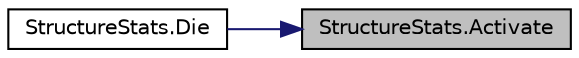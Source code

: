 digraph "StructureStats.Activate"
{
 // INTERACTIVE_SVG=YES
 // LATEX_PDF_SIZE
  bgcolor="transparent";
  edge [fontname="Helvetica",fontsize="10",labelfontname="Helvetica",labelfontsize="10"];
  node [fontname="Helvetica",fontsize="10",shape=record];
  rankdir="RL";
  Node1 [label="StructureStats.Activate",height=0.2,width=0.4,color="black", fillcolor="grey75", style="filled", fontcolor="black",tooltip=" "];
  Node1 -> Node2 [dir="back",color="midnightblue",fontsize="10",style="solid",fontname="Helvetica"];
  Node2 [label="StructureStats.Die",height=0.2,width=0.4,color="black",URL="$class_structure_stats.html#a47d6bbbce7de8a935120066f849d8bd4",tooltip="Function that implements what is done when this entity dies."];
}
